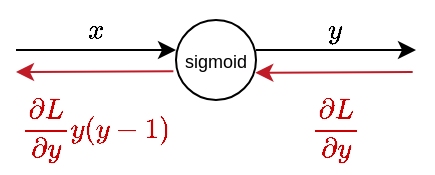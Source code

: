 <mxfile version="21.7.5" type="device">
  <diagram name="Page-1" id="Wmdrt5b4WihJDskSo4td">
    <mxGraphModel dx="393" dy="244" grid="1" gridSize="10" guides="1" tooltips="1" connect="1" arrows="1" fold="1" page="1" pageScale="1" pageWidth="850" pageHeight="1100" math="1" shadow="0">
      <root>
        <mxCell id="0" />
        <mxCell id="1" parent="0" />
        <mxCell id="h3qlczv5g9WbPRO4zrkN-1" value="&lt;font style=&quot;font-size: 9px;&quot;&gt;sigmoid&lt;/font&gt;" style="ellipse;whiteSpace=wrap;html=1;" parent="1" vertex="1">
          <mxGeometry x="480" y="340" width="40" height="40" as="geometry" />
        </mxCell>
        <mxCell id="h3qlczv5g9WbPRO4zrkN-2" value="" style="endArrow=classic;html=1;rounded=0;entryX=0;entryY=0.5;entryDx=0;entryDy=0;exitX=1;exitY=0.5;exitDx=0;exitDy=0;" parent="1" edge="1">
          <mxGeometry width="50" height="50" relative="1" as="geometry">
            <mxPoint x="400" y="355" as="sourcePoint" />
            <mxPoint x="480" y="355" as="targetPoint" />
          </mxGeometry>
        </mxCell>
        <mxCell id="h3qlczv5g9WbPRO4zrkN-3" value="" style="endArrow=classic;html=1;rounded=0;entryX=0;entryY=0.5;entryDx=0;entryDy=0;exitX=1;exitY=0.5;exitDx=0;exitDy=0;" parent="1" edge="1">
          <mxGeometry width="50" height="50" relative="1" as="geometry">
            <mxPoint x="520" y="355" as="sourcePoint" />
            <mxPoint x="600" y="355" as="targetPoint" />
          </mxGeometry>
        </mxCell>
        <mxCell id="h3qlczv5g9WbPRO4zrkN-4" value="&lt;div&gt;`x`&lt;/div&gt;" style="text;html=1;strokeColor=none;fillColor=none;align=center;verticalAlign=middle;whiteSpace=wrap;rounded=0;" parent="1" vertex="1">
          <mxGeometry x="410" y="330" width="60" height="30" as="geometry" />
        </mxCell>
        <mxCell id="h3qlczv5g9WbPRO4zrkN-5" value="&lt;div&gt;`y`&lt;/div&gt;" style="text;html=1;strokeColor=none;fillColor=none;align=center;verticalAlign=middle;whiteSpace=wrap;rounded=0;" parent="1" vertex="1">
          <mxGeometry x="530" y="330" width="60" height="30" as="geometry" />
        </mxCell>
        <mxCell id="h3qlczv5g9WbPRO4zrkN-6" value="" style="endArrow=classic;html=1;rounded=0;exitX=-0.033;exitY=0.491;exitDx=0;exitDy=0;exitPerimeter=0;entryX=1;entryY=0.5;entryDx=0;entryDy=0;strokeColor=#C01C28;" parent="1" edge="1">
          <mxGeometry width="50" height="50" relative="1" as="geometry">
            <mxPoint x="478.68" y="365.64" as="sourcePoint" />
            <mxPoint x="400.0" y="366" as="targetPoint" />
          </mxGeometry>
        </mxCell>
        <mxCell id="h3qlczv5g9WbPRO4zrkN-7" value="" style="endArrow=classic;html=1;rounded=0;exitX=-0.033;exitY=0.491;exitDx=0;exitDy=0;exitPerimeter=0;entryX=1;entryY=0.5;entryDx=0;entryDy=0;strokeColor=#C01C28;" parent="1" edge="1">
          <mxGeometry width="50" height="50" relative="1" as="geometry">
            <mxPoint x="598.34" y="366.0" as="sourcePoint" />
            <mxPoint x="519.66" y="366.36" as="targetPoint" />
          </mxGeometry>
        </mxCell>
        <mxCell id="h3qlczv5g9WbPRO4zrkN-8" value="&lt;div&gt;&lt;font color=&quot;#cc0000&quot;&gt;`frac{\partialL}{\partialy}y(y-1)`&lt;/font&gt;&lt;/div&gt;" style="text;html=1;strokeColor=none;fillColor=none;align=center;verticalAlign=middle;whiteSpace=wrap;rounded=0;" parent="1" vertex="1">
          <mxGeometry x="410" y="380" width="60" height="30" as="geometry" />
        </mxCell>
        <mxCell id="h3qlczv5g9WbPRO4zrkN-9" value="&lt;div&gt;&lt;font color=&quot;#cc0000&quot;&gt;`frac{\partialL}{\partialy}`&lt;/font&gt;&lt;/div&gt;" style="text;html=1;strokeColor=none;fillColor=none;align=center;verticalAlign=middle;whiteSpace=wrap;rounded=0;" parent="1" vertex="1">
          <mxGeometry x="530" y="380" width="60" height="30" as="geometry" />
        </mxCell>
      </root>
    </mxGraphModel>
  </diagram>
</mxfile>

